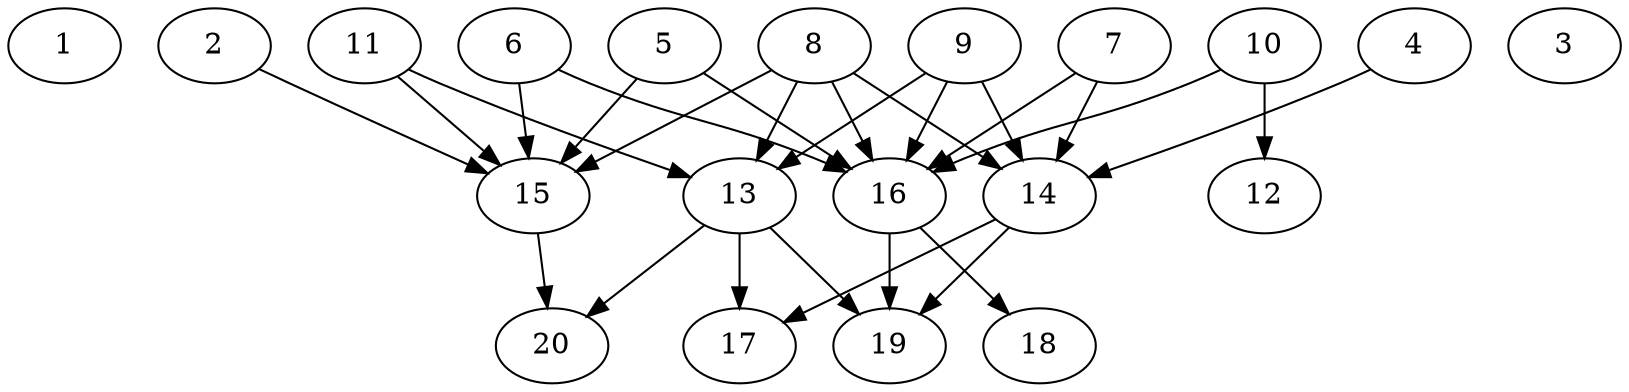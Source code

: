 // DAG automatically generated by daggen at Wed Jul 24 21:26:16 2019
// ./daggen --dot -n 20 --ccr 0.4 --fat 0.8 --regular 0.5 --density 0.5 --mindata 5242880 --maxdata 52428800 
digraph G {
  1 [size="125294080", alpha="0.19", expect_size="50117632"] 
  2 [size="72227840", alpha="0.14", expect_size="28891136"] 
  2 -> 15 [size ="28891136"]
  3 [size="31659520", alpha="0.16", expect_size="12663808"] 
  4 [size="95193600", alpha="0.12", expect_size="38077440"] 
  4 -> 14 [size ="38077440"]
  5 [size="21427200", alpha="0.18", expect_size="8570880"] 
  5 -> 15 [size ="8570880"]
  5 -> 16 [size ="8570880"]
  6 [size="123952640", alpha="0.03", expect_size="49581056"] 
  6 -> 15 [size ="49581056"]
  6 -> 16 [size ="49581056"]
  7 [size="127915520", alpha="0.17", expect_size="51166208"] 
  7 -> 14 [size ="51166208"]
  7 -> 16 [size ="51166208"]
  8 [size="28920320", alpha="0.15", expect_size="11568128"] 
  8 -> 13 [size ="11568128"]
  8 -> 14 [size ="11568128"]
  8 -> 15 [size ="11568128"]
  8 -> 16 [size ="11568128"]
  9 [size="33766400", alpha="0.10", expect_size="13506560"] 
  9 -> 13 [size ="13506560"]
  9 -> 14 [size ="13506560"]
  9 -> 16 [size ="13506560"]
  10 [size="108160000", alpha="0.10", expect_size="43264000"] 
  10 -> 12 [size ="43264000"]
  10 -> 16 [size ="43264000"]
  11 [size="81367040", alpha="0.12", expect_size="32546816"] 
  11 -> 13 [size ="32546816"]
  11 -> 15 [size ="32546816"]
  12 [size="77570560", alpha="0.13", expect_size="31028224"] 
  13 [size="39923200", alpha="0.03", expect_size="15969280"] 
  13 -> 17 [size ="15969280"]
  13 -> 19 [size ="15969280"]
  13 -> 20 [size ="15969280"]
  14 [size="16163840", alpha="0.06", expect_size="6465536"] 
  14 -> 17 [size ="6465536"]
  14 -> 19 [size ="6465536"]
  15 [size="84229120", alpha="0.13", expect_size="33691648"] 
  15 -> 20 [size ="33691648"]
  16 [size="71104000", alpha="0.16", expect_size="28441600"] 
  16 -> 18 [size ="28441600"]
  16 -> 19 [size ="28441600"]
  17 [size="88936960", alpha="0.17", expect_size="35574784"] 
  18 [size="69550080", alpha="0.02", expect_size="27820032"] 
  19 [size="40307200", alpha="0.12", expect_size="16122880"] 
  20 [size="100134400", alpha="0.16", expect_size="40053760"] 
}
